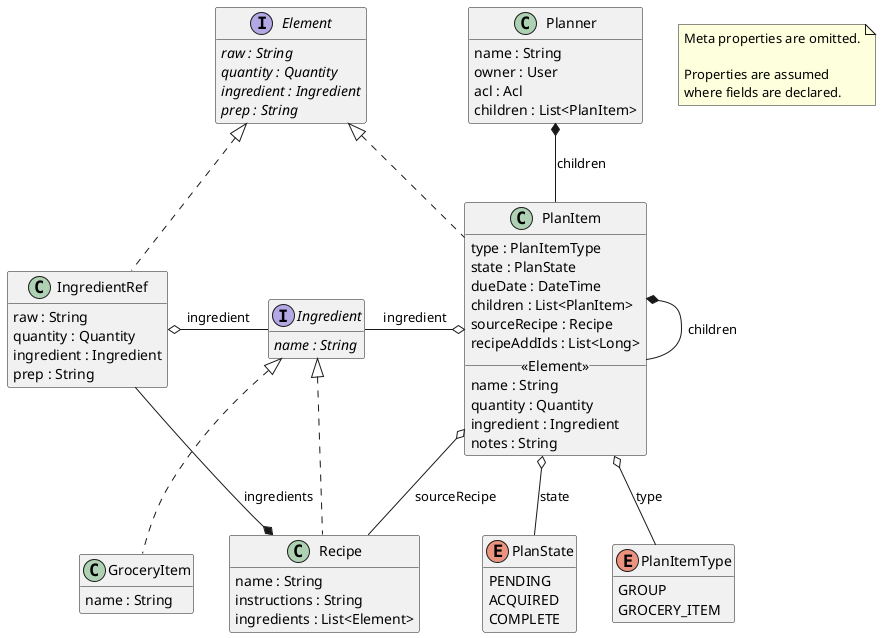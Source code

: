 @startuml
hide empty members
note as N1
    Meta properties are omitted.

    Properties are assumed
    where fields are declared.
end note

class Planner {
    name : String
    owner : User
    acl : Acl
    children : List<PlanItem>
}
Planner *-- PlanItem : children
together {
    enum PlanState {
        PENDING
        ACQUIRED
        COMPLETE
    }
    enum PlanItemType {
        ' Presence of sourceRecipe indicates whether a GROUP item
        ' represents a recipe or a "simple" section.
        GROUP
        GROCERY_ITEM
    }
}
class PlanItem {
    type : PlanItemType
    state : PlanState
    dueDate : DateTime
    children : List<PlanItem>
    ' Locked at create time, supersedes ingredient.
    sourceRecipe : Recipe
    ' Per recipe-add event. If a recipe includes another recipe
    ' ingredients of the nested recipe will have to ids, one for
    ' the added recipe and one for the nested recipe. The IDs
    ' are opaque values used only for equality checks.
    recipeAddIds : List<Long>
    __ «Element» __
    name : String
    quantity : Quantity
    ' based on parsing name
    ingredient : Ingredient
    notes : String
}
'can't control direction of the arrow w/ class syntax
PlanItem .l.|> Element
PlanItem o-- Recipe : sourceRecipe
PlanItem *- PlanItem : children
PlanItem o-l- Ingredient : ingredient
PlanItem o-- PlanItemType : type
PlanItem o-- PlanState : state
interface Element {
    {abstract} raw : String
    {abstract} quantity : Quantity
    {abstract} ingredient : Ingredient
    {abstract} prep : String
}
interface Ingredient {
    {abstract} name : String
}
class GroceryItem implements Ingredient {
    name : String
}
class Recipe implements Ingredient {
    name : String
    instructions : String
    ingredients : List<Element>
}
Recipe *-u- IngredientRef : ingredients
class IngredientRef implements Element {
    raw : String
    quantity : Quantity
    ingredient : Ingredient
    prep : String
}
IngredientRef o-  Ingredient : ingredient
@enduml